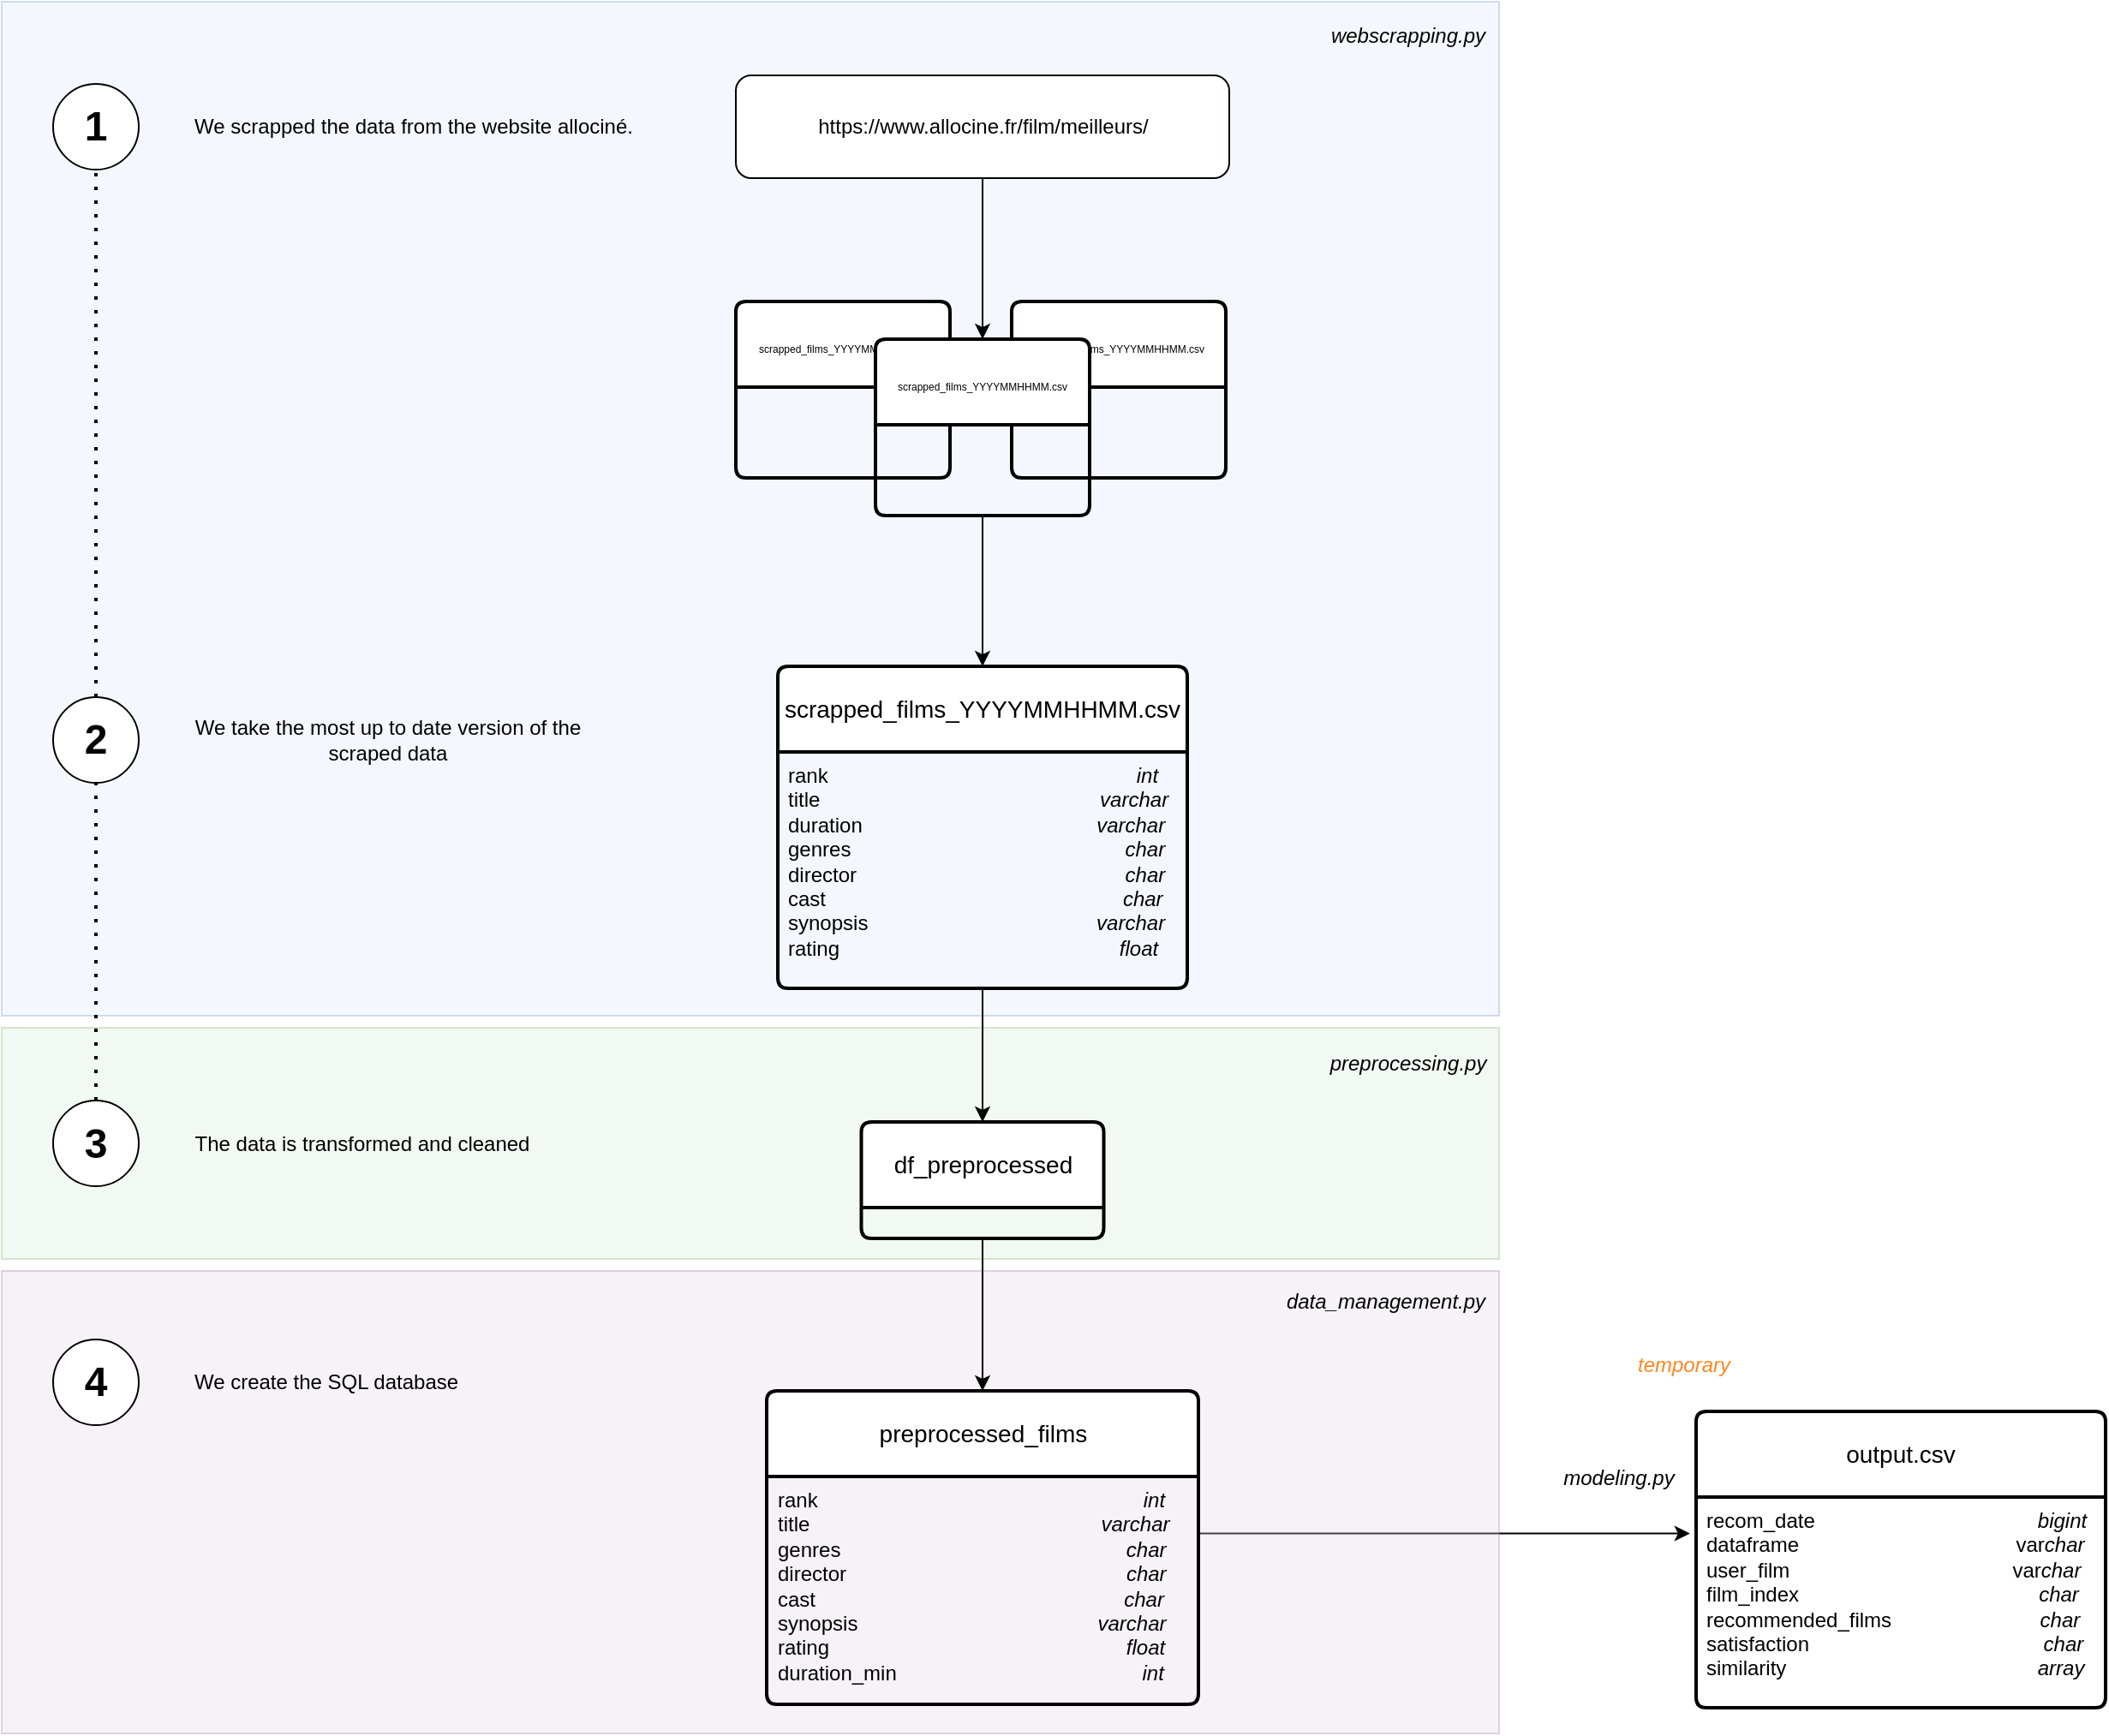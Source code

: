 <mxfile version="21.3.5" type="github">
  <diagram name="Page-1" id="RjCxhjMG5KbP_nqhRtp3">
    <mxGraphModel dx="2199" dy="960" grid="0" gridSize="10" guides="1" tooltips="1" connect="1" arrows="1" fold="1" page="0" pageScale="1" pageWidth="827" pageHeight="1169" math="0" shadow="0">
      <root>
        <mxCell id="0" />
        <mxCell id="1" parent="0" />
        <mxCell id="uJ_gCBMD8Is41iQEiKez-29" value="" style="rounded=0;whiteSpace=wrap;html=1;fillColor=#dae8fc;strokeColor=#6c8ebf;opacity=30;" vertex="1" parent="1">
          <mxGeometry x="-220" y="17" width="874" height="592" as="geometry" />
        </mxCell>
        <mxCell id="uJ_gCBMD8Is41iQEiKez-22" value="We take the most up to date version of the&lt;br&gt;scraped data" style="text;html=1;align=center;verticalAlign=middle;resizable=0;points=[];autosize=1;strokeColor=none;fillColor=none;" vertex="1" parent="1">
          <mxGeometry x="-117" y="427.5" width="243" height="41" as="geometry" />
        </mxCell>
        <mxCell id="QvHbqH3VG2zDnp77krn9-10" value="webscrapping.py" style="text;html=1;strokeColor=none;fillColor=none;align=center;verticalAlign=middle;whiteSpace=wrap;rounded=0;fontStyle=2" parent="1" vertex="1">
          <mxGeometry x="571" y="22" width="60" height="30" as="geometry" />
        </mxCell>
        <mxCell id="uJ_gCBMD8Is41iQEiKez-8" style="edgeStyle=orthogonalEdgeStyle;rounded=0;orthogonalLoop=1;jettySize=auto;html=1;exitX=0.5;exitY=1;exitDx=0;exitDy=0;entryX=0.5;entryY=0;entryDx=0;entryDy=0;" edge="1" parent="1" source="DFwWn_DKLroZGIDrzsYz-1" target="3sKjhCG4QqQidB9nRvCR-2">
          <mxGeometry relative="1" as="geometry" />
        </mxCell>
        <mxCell id="DFwWn_DKLroZGIDrzsYz-1" value="https://www.allocine.fr/film/meilleurs/" style="rounded=1;whiteSpace=wrap;html=1;" parent="1" vertex="1">
          <mxGeometry x="208.5" y="60" width="288" height="60" as="geometry" />
        </mxCell>
        <mxCell id="3sKjhCG4QqQidB9nRvCR-4" value="&lt;font style=&quot;font-size: 6px;&quot;&gt;scrapped_films_YYYYMMHHMM.csv&lt;/font&gt;" style="swimlane;childLayout=stackLayout;horizontal=1;startSize=50;horizontalStack=0;rounded=1;fontSize=14;fontStyle=0;strokeWidth=2;resizeParent=0;resizeLast=1;shadow=0;dashed=0;align=center;arcSize=4;whiteSpace=wrap;html=1;" parent="1" vertex="1">
          <mxGeometry x="208.5" y="192" width="125" height="103" as="geometry" />
        </mxCell>
        <mxCell id="3sKjhCG4QqQidB9nRvCR-5" value="&lt;font style=&quot;font-size: 6px;&quot;&gt;scrapped_films_YYYYMMHHMM.csv&lt;/font&gt;" style="swimlane;childLayout=stackLayout;horizontal=1;startSize=50;horizontalStack=0;rounded=1;fontSize=14;fontStyle=0;strokeWidth=2;resizeParent=0;resizeLast=1;shadow=0;dashed=0;align=center;arcSize=4;whiteSpace=wrap;html=1;labelBackgroundColor=#FFFFFF;" parent="1" vertex="1">
          <mxGeometry x="369.5" y="192" width="125" height="103" as="geometry" />
        </mxCell>
        <mxCell id="uJ_gCBMD8Is41iQEiKez-9" style="edgeStyle=orthogonalEdgeStyle;rounded=0;orthogonalLoop=1;jettySize=auto;html=1;exitX=0.5;exitY=1;exitDx=0;exitDy=0;entryX=0.5;entryY=0;entryDx=0;entryDy=0;" edge="1" parent="1" source="3sKjhCG4QqQidB9nRvCR-2" target="Kb5XjLtIZUl5t38yNHnz-1">
          <mxGeometry relative="1" as="geometry">
            <mxPoint x="351.857" y="352.601" as="targetPoint" />
          </mxGeometry>
        </mxCell>
        <mxCell id="3sKjhCG4QqQidB9nRvCR-2" value="&lt;font style=&quot;font-size: 6px;&quot;&gt;scrapped_films_YYYYMMHHMM.csv&lt;/font&gt;" style="swimlane;childLayout=stackLayout;horizontal=1;startSize=50;horizontalStack=0;rounded=1;fontSize=14;fontStyle=0;strokeWidth=2;resizeParent=0;resizeLast=1;shadow=0;dashed=0;align=center;arcSize=4;whiteSpace=wrap;html=1;labelBackgroundColor=default;" parent="1" vertex="1">
          <mxGeometry x="290" y="214" width="125" height="103" as="geometry" />
        </mxCell>
        <mxCell id="uJ_gCBMD8Is41iQEiKez-30" value="" style="rounded=0;whiteSpace=wrap;html=1;fillColor=#d5e8d4;strokeColor=#82b366;opacity=30;" vertex="1" parent="1">
          <mxGeometry x="-220" y="616" width="874" height="135" as="geometry" />
        </mxCell>
        <mxCell id="QvHbqH3VG2zDnp77krn9-6" value="preprocessing.py" style="text;html=1;strokeColor=none;fillColor=none;align=center;verticalAlign=middle;whiteSpace=wrap;rounded=0;fontStyle=2" parent="1" vertex="1">
          <mxGeometry x="571" y="622" width="60" height="30" as="geometry" />
        </mxCell>
        <mxCell id="uJ_gCBMD8Is41iQEiKez-10" value="df_preprocessed" style="swimlane;childLayout=stackLayout;horizontal=1;startSize=50;horizontalStack=0;rounded=1;fontSize=14;fontStyle=0;strokeWidth=2;resizeParent=0;resizeLast=1;shadow=0;dashed=0;align=center;arcSize=4;whiteSpace=wrap;html=1;" vertex="1" parent="1">
          <mxGeometry x="281.75" y="671" width="141.5" height="68" as="geometry" />
        </mxCell>
        <mxCell id="uJ_gCBMD8Is41iQEiKez-13" style="edgeStyle=orthogonalEdgeStyle;rounded=0;orthogonalLoop=1;jettySize=auto;html=1;exitX=0.5;exitY=1;exitDx=0;exitDy=0;entryX=0.5;entryY=0;entryDx=0;entryDy=0;" edge="1" parent="1" source="Kb5XjLtIZUl5t38yNHnz-2" target="uJ_gCBMD8Is41iQEiKez-10">
          <mxGeometry relative="1" as="geometry" />
        </mxCell>
        <mxCell id="Kb5XjLtIZUl5t38yNHnz-1" value="scrapped_films_YYYYMMHHMM.csv" style="swimlane;childLayout=stackLayout;horizontal=1;startSize=50;horizontalStack=0;rounded=1;fontSize=14;fontStyle=0;strokeWidth=2;resizeParent=0;resizeLast=1;shadow=0;dashed=0;align=center;arcSize=4;whiteSpace=wrap;html=1;" parent="1" vertex="1">
          <mxGeometry x="233" y="405" width="239" height="188" as="geometry" />
        </mxCell>
        <mxCell id="Kb5XjLtIZUl5t38yNHnz-2" value="rank&amp;nbsp; &amp;nbsp; &amp;nbsp; &amp;nbsp; &amp;nbsp; &amp;nbsp; &amp;nbsp; &amp;nbsp; &amp;nbsp; &amp;nbsp; &amp;nbsp; &amp;nbsp; &amp;nbsp; &amp;nbsp; &amp;nbsp; &amp;nbsp; &amp;nbsp; &amp;nbsp; &amp;nbsp; &amp;nbsp; &amp;nbsp; &amp;nbsp; &amp;nbsp; &amp;nbsp; &amp;nbsp; &amp;nbsp; &amp;nbsp; &lt;i&gt;int&lt;/i&gt;&lt;br&gt;title&amp;nbsp; &amp;nbsp; &amp;nbsp; &amp;nbsp; &amp;nbsp; &amp;nbsp; &amp;nbsp; &amp;nbsp; &amp;nbsp; &amp;nbsp; &amp;nbsp; &amp;nbsp; &amp;nbsp; &amp;nbsp; &amp;nbsp; &amp;nbsp; &amp;nbsp; &amp;nbsp; &amp;nbsp; &amp;nbsp; &amp;nbsp; &amp;nbsp; &amp;nbsp; &amp;nbsp; &amp;nbsp;&lt;i&gt;varchar&lt;/i&gt;&lt;br&gt;duration&amp;nbsp; &amp;nbsp; &amp;nbsp; &amp;nbsp; &amp;nbsp; &amp;nbsp; &amp;nbsp; &amp;nbsp; &amp;nbsp; &amp;nbsp; &amp;nbsp; &amp;nbsp; &amp;nbsp; &amp;nbsp; &amp;nbsp; &amp;nbsp; &amp;nbsp; &amp;nbsp; &amp;nbsp; &amp;nbsp; &amp;nbsp;&lt;i&gt;varchar&lt;/i&gt;&lt;br&gt;genres&amp;nbsp; &amp;nbsp; &amp;nbsp; &amp;nbsp; &amp;nbsp; &amp;nbsp; &amp;nbsp; &amp;nbsp; &amp;nbsp; &amp;nbsp; &amp;nbsp; &amp;nbsp; &amp;nbsp; &amp;nbsp; &amp;nbsp; &amp;nbsp; &amp;nbsp; &amp;nbsp; &amp;nbsp; &amp;nbsp; &amp;nbsp; &amp;nbsp; &amp;nbsp; &amp;nbsp;&amp;nbsp;&lt;i&gt;char&lt;/i&gt;&lt;br&gt;director&amp;nbsp;&lt;span style=&quot;white-space: pre;&quot;&gt; &lt;/span&gt;&lt;span style=&quot;white-space: pre;&quot;&gt; &lt;/span&gt;&lt;span style=&quot;white-space: pre;&quot;&gt; &lt;/span&gt;&lt;span style=&quot;white-space: pre;&quot;&gt; &lt;/span&gt;&lt;span style=&quot;white-space: pre;&quot;&gt; &lt;/span&gt;&lt;span style=&quot;white-space: pre;&quot;&gt; &lt;/span&gt;&amp;nbsp; &amp;nbsp; &amp;nbsp; &amp;nbsp; &amp;nbsp; &amp;nbsp; &amp;nbsp; &amp;nbsp; &amp;nbsp; &amp;nbsp; &amp;nbsp; &amp;nbsp; &amp;nbsp; &amp;nbsp; &amp;nbsp; &amp;nbsp; &amp;nbsp; &amp;nbsp; &amp;nbsp; &amp;nbsp; &lt;i&gt;char&lt;/i&gt;&lt;br&gt;cast&lt;span style=&quot;white-space: pre;&quot;&gt; &lt;/span&gt;&lt;span style=&quot;white-space: pre;&quot;&gt; &lt;/span&gt;&lt;span style=&quot;white-space: pre;&quot;&gt; &lt;/span&gt;&lt;span style=&quot;white-space: pre;&quot;&gt; &lt;/span&gt;&lt;span style=&quot;white-space: pre;&quot;&gt; &lt;/span&gt;&lt;span style=&quot;white-space: pre;&quot;&gt; &lt;/span&gt;&amp;nbsp; &amp;nbsp; &amp;nbsp; &amp;nbsp; &amp;nbsp; &amp;nbsp; &amp;nbsp; &amp;nbsp; &amp;nbsp; &amp;nbsp; &amp;nbsp; &amp;nbsp; &amp;nbsp; &amp;nbsp; &amp;nbsp; &amp;nbsp; &amp;nbsp; &amp;nbsp; &amp;nbsp; &amp;nbsp; &amp;nbsp; &amp;nbsp; &amp;nbsp; &lt;i&gt;char&lt;/i&gt;&lt;br&gt;synopsis&amp;nbsp; &amp;nbsp; &amp;nbsp; &amp;nbsp; &amp;nbsp; &amp;nbsp; &amp;nbsp; &amp;nbsp; &amp;nbsp; &amp;nbsp; &amp;nbsp; &amp;nbsp; &amp;nbsp; &amp;nbsp; &amp;nbsp; &amp;nbsp; &amp;nbsp; &amp;nbsp; &amp;nbsp; &amp;nbsp;&amp;nbsp;&lt;i&gt;varchar&lt;/i&gt;&lt;br&gt;rating&amp;nbsp; &amp;nbsp; &amp;nbsp; &amp;nbsp; &amp;nbsp; &amp;nbsp; &amp;nbsp; &amp;nbsp; &amp;nbsp; &amp;nbsp; &amp;nbsp; &amp;nbsp; &amp;nbsp; &amp;nbsp; &amp;nbsp; &amp;nbsp; &amp;nbsp; &amp;nbsp; &amp;nbsp; &amp;nbsp; &amp;nbsp; &amp;nbsp; &amp;nbsp; &amp;nbsp; &amp;nbsp;&lt;i&gt;float&lt;/i&gt;" style="align=left;strokeColor=none;fillColor=none;spacingLeft=4;fontSize=12;verticalAlign=top;resizable=0;rotatable=0;part=1;html=1;" parent="Kb5XjLtIZUl5t38yNHnz-1" vertex="1">
          <mxGeometry y="50" width="239" height="138" as="geometry" />
        </mxCell>
        <mxCell id="cxUHyoQVY_qUX_Ju6CSP-2" value="modeling.py" style="text;html=1;strokeColor=none;fillColor=none;align=center;verticalAlign=middle;whiteSpace=wrap;rounded=0;fontStyle=2" parent="1" vertex="1">
          <mxGeometry x="694" y="864" width="60" height="30" as="geometry" />
        </mxCell>
        <mxCell id="cxUHyoQVY_qUX_Ju6CSP-3" value="output.csv" style="swimlane;childLayout=stackLayout;horizontal=1;startSize=50;horizontalStack=0;rounded=1;fontSize=14;fontStyle=0;strokeWidth=2;resizeParent=0;resizeLast=1;shadow=0;dashed=0;align=center;arcSize=4;whiteSpace=wrap;html=1;fillColor=default;swimlaneFillColor=default;gradientColor=none;" parent="1" vertex="1">
          <mxGeometry x="769" y="840" width="239" height="173" as="geometry" />
        </mxCell>
        <mxCell id="cxUHyoQVY_qUX_Ju6CSP-4" value="recom_date&amp;nbsp; &amp;nbsp; &amp;nbsp; &amp;nbsp; &amp;nbsp; &amp;nbsp; &amp;nbsp; &amp;nbsp; &amp;nbsp; &amp;nbsp; &amp;nbsp; &amp;nbsp; &amp;nbsp; &amp;nbsp; &amp;nbsp; &amp;nbsp; &amp;nbsp; &amp;nbsp; &amp;nbsp; &amp;nbsp;&lt;i&gt;bigint&lt;/i&gt;&lt;br&gt;dataframe&amp;nbsp; &amp;nbsp; &amp;nbsp; &amp;nbsp; &amp;nbsp; &amp;nbsp; &amp;nbsp; &amp;nbsp; &amp;nbsp; &amp;nbsp; &amp;nbsp; &amp;nbsp; &amp;nbsp; &amp;nbsp; &amp;nbsp; &amp;nbsp; &amp;nbsp; &amp;nbsp; &amp;nbsp; var&lt;i&gt;char&lt;/i&gt;&lt;br&gt;user_film&amp;nbsp; &amp;nbsp; &amp;nbsp; &amp;nbsp; &amp;nbsp; &amp;nbsp; &amp;nbsp; &amp;nbsp; &amp;nbsp; &amp;nbsp; &amp;nbsp; &amp;nbsp; &amp;nbsp; &amp;nbsp; &amp;nbsp; &amp;nbsp; &amp;nbsp; &amp;nbsp; &amp;nbsp; &amp;nbsp;var&lt;i&gt;char&lt;/i&gt;&lt;br&gt;film_index&amp;nbsp; &amp;nbsp; &amp;nbsp; &amp;nbsp; &amp;nbsp; &amp;nbsp; &amp;nbsp; &amp;nbsp; &amp;nbsp; &amp;nbsp; &amp;nbsp; &amp;nbsp; &amp;nbsp; &amp;nbsp; &amp;nbsp; &amp;nbsp; &amp;nbsp; &amp;nbsp; &amp;nbsp; &amp;nbsp; &amp;nbsp;&amp;nbsp;&lt;i&gt;char&lt;/i&gt;&lt;br&gt;recommended_films&amp;nbsp;&lt;span style=&quot;white-space: pre;&quot;&gt; &lt;/span&gt;&lt;span style=&quot;white-space: pre;&quot;&gt; &lt;/span&gt;&lt;span style=&quot;white-space: pre;&quot;&gt; &lt;/span&gt;&lt;span style=&quot;white-space: pre;&quot;&gt; &lt;/span&gt;&lt;span style=&quot;white-space: pre;&quot;&gt; &lt;/span&gt;&lt;span style=&quot;white-space: pre;&quot;&gt; &lt;/span&gt;&amp;nbsp; &amp;nbsp; &amp;nbsp; &amp;nbsp; &amp;nbsp; &amp;nbsp; &amp;nbsp; &amp;nbsp; &amp;nbsp; &amp;nbsp;&lt;i&gt;char&lt;/i&gt;&lt;br&gt;satisfaction&lt;span style=&quot;white-space: pre;&quot;&gt; &lt;/span&gt;&lt;span style=&quot;white-space: pre;&quot;&gt; &lt;/span&gt;&lt;span style=&quot;white-space: pre;&quot;&gt; &lt;/span&gt;&lt;span style=&quot;white-space: pre;&quot;&gt; &lt;/span&gt;&lt;span style=&quot;white-space: pre;&quot;&gt; &lt;/span&gt;&lt;span style=&quot;white-space: pre;&quot;&gt; &lt;/span&gt;&amp;nbsp; &amp;nbsp; &amp;nbsp; &amp;nbsp; &amp;nbsp; &amp;nbsp; &amp;nbsp; &amp;nbsp; &amp;nbsp; &amp;nbsp; &amp;nbsp; &amp;nbsp; &amp;nbsp; &amp;nbsp; &amp;nbsp; &amp;nbsp; &amp;nbsp; &amp;nbsp;&lt;i&gt;char&lt;/i&gt;&lt;br&gt;similarity&amp;nbsp; &amp;nbsp; &amp;nbsp; &amp;nbsp; &amp;nbsp; &amp;nbsp; &amp;nbsp; &amp;nbsp; &amp;nbsp; &amp;nbsp; &amp;nbsp; &amp;nbsp; &amp;nbsp; &amp;nbsp; &amp;nbsp; &amp;nbsp; &amp;nbsp; &amp;nbsp; &amp;nbsp; &amp;nbsp; &amp;nbsp; &amp;nbsp;&amp;nbsp;&lt;i&gt;array&lt;/i&gt;" style="align=left;strokeColor=none;fillColor=none;spacingLeft=4;fontSize=12;verticalAlign=top;resizable=0;rotatable=0;part=1;html=1;" parent="cxUHyoQVY_qUX_Ju6CSP-3" vertex="1">
          <mxGeometry y="50" width="239" height="123" as="geometry" />
        </mxCell>
        <mxCell id="uJ_gCBMD8Is41iQEiKez-5" value="&lt;i&gt;temporary&lt;/i&gt;" style="text;html=1;strokeColor=none;fillColor=none;align=center;verticalAlign=middle;whiteSpace=wrap;rounded=0;fontColor=#FF871F;" vertex="1" parent="1">
          <mxGeometry x="732" y="798" width="60" height="30" as="geometry" />
        </mxCell>
        <mxCell id="uJ_gCBMD8Is41iQEiKez-6" style="edgeStyle=orthogonalEdgeStyle;rounded=0;orthogonalLoop=1;jettySize=auto;html=1;exitX=1;exitY=0.25;exitDx=0;exitDy=0;entryX=-0.015;entryY=0.173;entryDx=0;entryDy=0;entryPerimeter=0;" edge="1" parent="1" source="QvHbqH3VG2zDnp77krn9-4" target="cxUHyoQVY_qUX_Ju6CSP-4">
          <mxGeometry relative="1" as="geometry" />
        </mxCell>
        <mxCell id="uJ_gCBMD8Is41iQEiKez-21" value="&lt;h1&gt;2&lt;/h1&gt;" style="ellipse;whiteSpace=wrap;html=1;aspect=fixed;" vertex="1" parent="1">
          <mxGeometry x="-190" y="423" width="50" height="50" as="geometry" />
        </mxCell>
        <mxCell id="uJ_gCBMD8Is41iQEiKez-31" value="&lt;h1&gt;3&lt;/h1&gt;" style="ellipse;whiteSpace=wrap;html=1;aspect=fixed;" vertex="1" parent="1">
          <mxGeometry x="-190" y="658.5" width="50" height="50" as="geometry" />
        </mxCell>
        <mxCell id="uJ_gCBMD8Is41iQEiKez-32" value="The data is transformed and cleaned" style="text;html=1;align=center;verticalAlign=middle;resizable=0;points=[];autosize=1;strokeColor=none;fillColor=none;" vertex="1" parent="1">
          <mxGeometry x="-117" y="670.5" width="213" height="26" as="geometry" />
        </mxCell>
        <mxCell id="uJ_gCBMD8Is41iQEiKez-33" value="" style="endArrow=none;dashed=1;html=1;dashPattern=1 3;strokeWidth=2;rounded=0;entryX=0.5;entryY=1;entryDx=0;entryDy=0;exitX=0.5;exitY=0;exitDx=0;exitDy=0;" edge="1" parent="1" source="uJ_gCBMD8Is41iQEiKez-31" target="uJ_gCBMD8Is41iQEiKez-21">
          <mxGeometry width="50" height="50" relative="1" as="geometry">
            <mxPoint x="265" y="650" as="sourcePoint" />
            <mxPoint x="315" y="600" as="targetPoint" />
          </mxGeometry>
        </mxCell>
        <mxCell id="uJ_gCBMD8Is41iQEiKez-20" value="We scrapped the data from the website allociné." style="text;html=1;align=center;verticalAlign=middle;resizable=0;points=[];autosize=1;strokeColor=none;fillColor=none;" vertex="1" parent="1">
          <mxGeometry x="-117" y="77" width="274" height="26" as="geometry" />
        </mxCell>
        <mxCell id="uJ_gCBMD8Is41iQEiKez-18" value="&lt;h1&gt;1&lt;/h1&gt;" style="ellipse;whiteSpace=wrap;html=1;aspect=fixed;" vertex="1" parent="1">
          <mxGeometry x="-190" y="65" width="50" height="50" as="geometry" />
        </mxCell>
        <mxCell id="uJ_gCBMD8Is41iQEiKez-36" value="" style="rounded=0;whiteSpace=wrap;html=1;fillColor=#e1d5e7;strokeColor=#9673a6;opacity=30;" vertex="1" parent="1">
          <mxGeometry x="-220" y="758" width="874" height="270" as="geometry" />
        </mxCell>
        <mxCell id="uJ_gCBMD8Is41iQEiKez-34" value="" style="endArrow=none;dashed=1;html=1;dashPattern=1 3;strokeWidth=2;rounded=0;entryX=0.5;entryY=1;entryDx=0;entryDy=0;exitX=0.5;exitY=0;exitDx=0;exitDy=0;" edge="1" parent="1" source="uJ_gCBMD8Is41iQEiKez-21" target="uJ_gCBMD8Is41iQEiKez-18">
          <mxGeometry width="50" height="50" relative="1" as="geometry">
            <mxPoint x="265" y="521" as="sourcePoint" />
            <mxPoint x="315" y="471" as="targetPoint" />
          </mxGeometry>
        </mxCell>
        <mxCell id="3sKjhCG4QqQidB9nRvCR-1" value="data_management.py" style="text;html=1;strokeColor=none;fillColor=none;align=center;verticalAlign=middle;whiteSpace=wrap;rounded=0;fontStyle=2" parent="1" vertex="1">
          <mxGeometry x="558" y="761" width="60" height="30" as="geometry" />
        </mxCell>
        <mxCell id="QvHbqH3VG2zDnp77krn9-3" value="preprocessed_films" style="swimlane;childLayout=stackLayout;horizontal=1;startSize=50;horizontalStack=0;rounded=1;fontSize=14;fontStyle=0;strokeWidth=2;resizeParent=0;resizeLast=1;shadow=0;dashed=0;align=center;arcSize=4;whiteSpace=wrap;html=1;" parent="1" vertex="1">
          <mxGeometry x="226.5" y="828" width="252" height="183" as="geometry" />
        </mxCell>
        <mxCell id="QvHbqH3VG2zDnp77krn9-4" value="rank&amp;nbsp; &amp;nbsp; &amp;nbsp; &amp;nbsp; &amp;nbsp; &amp;nbsp; &amp;nbsp; &amp;nbsp; &amp;nbsp; &amp;nbsp; &amp;nbsp; &amp;nbsp; &amp;nbsp; &amp;nbsp; &amp;nbsp; &amp;nbsp; &amp;nbsp; &amp;nbsp; &amp;nbsp; &amp;nbsp; &amp;nbsp; &amp;nbsp; &amp;nbsp; &amp;nbsp; &amp;nbsp; &amp;nbsp; &amp;nbsp; &amp;nbsp; &amp;nbsp;&lt;i&gt;int&lt;/i&gt;&lt;br&gt;title&amp;nbsp; &amp;nbsp; &amp;nbsp; &amp;nbsp; &amp;nbsp; &amp;nbsp; &amp;nbsp; &amp;nbsp; &amp;nbsp; &amp;nbsp; &amp;nbsp; &amp;nbsp; &amp;nbsp; &amp;nbsp; &amp;nbsp; &amp;nbsp; &amp;nbsp; &amp;nbsp; &amp;nbsp; &amp;nbsp; &amp;nbsp; &amp;nbsp; &amp;nbsp; &amp;nbsp; &amp;nbsp; &amp;nbsp;&lt;i&gt;varchar&lt;/i&gt;&lt;br&gt;genres&amp;nbsp; &amp;nbsp; &amp;nbsp; &amp;nbsp; &amp;nbsp; &amp;nbsp; &amp;nbsp; &amp;nbsp; &amp;nbsp; &amp;nbsp; &amp;nbsp; &amp;nbsp; &amp;nbsp; &amp;nbsp; &amp;nbsp; &amp;nbsp; &amp;nbsp; &amp;nbsp; &amp;nbsp; &amp;nbsp; &amp;nbsp; &amp;nbsp; &amp;nbsp; &amp;nbsp; &amp;nbsp;&amp;nbsp;&lt;i&gt;char&lt;/i&gt;&lt;br&gt;director&amp;nbsp;&lt;span style=&quot;white-space: pre;&quot;&gt; &lt;/span&gt;&lt;span style=&quot;white-space: pre;&quot;&gt; &lt;/span&gt;&lt;span style=&quot;white-space: pre;&quot;&gt; &lt;/span&gt;&lt;span style=&quot;white-space: pre;&quot;&gt; &lt;/span&gt;&lt;span style=&quot;white-space: pre;&quot;&gt; &lt;/span&gt;&lt;span style=&quot;white-space: pre;&quot;&gt; &lt;/span&gt;&amp;nbsp; &amp;nbsp; &amp;nbsp; &amp;nbsp; &amp;nbsp; &amp;nbsp; &amp;nbsp; &amp;nbsp; &amp;nbsp; &amp;nbsp; &amp;nbsp; &amp;nbsp; &amp;nbsp; &amp;nbsp; &amp;nbsp; &amp;nbsp; &amp;nbsp; &amp;nbsp; &amp;nbsp; &amp;nbsp; &amp;nbsp;&amp;nbsp;&lt;i&gt;char&lt;/i&gt;&lt;br&gt;cast&lt;span style=&quot;white-space: pre;&quot;&gt; &lt;/span&gt;&lt;span style=&quot;white-space: pre;&quot;&gt; &lt;/span&gt;&lt;span style=&quot;white-space: pre;&quot;&gt; &lt;/span&gt;&lt;span style=&quot;white-space: pre;&quot;&gt; &lt;/span&gt;&lt;span style=&quot;white-space: pre;&quot;&gt; &lt;/span&gt;&lt;span style=&quot;white-space: pre;&quot;&gt; &lt;/span&gt;&amp;nbsp; &amp;nbsp; &amp;nbsp; &amp;nbsp; &amp;nbsp; &amp;nbsp; &amp;nbsp; &amp;nbsp; &amp;nbsp; &amp;nbsp; &amp;nbsp; &amp;nbsp; &amp;nbsp; &amp;nbsp; &amp;nbsp; &amp;nbsp; &amp;nbsp; &amp;nbsp; &amp;nbsp; &amp;nbsp; &amp;nbsp; &amp;nbsp; &amp;nbsp; &amp;nbsp;&amp;nbsp;&lt;i&gt;char&lt;/i&gt;&lt;br&gt;synopsis&amp;nbsp; &amp;nbsp; &amp;nbsp; &amp;nbsp; &amp;nbsp; &amp;nbsp; &amp;nbsp; &amp;nbsp; &amp;nbsp; &amp;nbsp; &amp;nbsp; &amp;nbsp; &amp;nbsp; &amp;nbsp; &amp;nbsp; &amp;nbsp; &amp;nbsp; &amp;nbsp; &amp;nbsp; &amp;nbsp; &amp;nbsp;&amp;nbsp;&lt;i&gt;varchar&lt;/i&gt;&lt;br&gt;rating&amp;nbsp; &amp;nbsp; &amp;nbsp; &amp;nbsp; &amp;nbsp; &amp;nbsp; &amp;nbsp; &amp;nbsp; &amp;nbsp; &amp;nbsp; &amp;nbsp; &amp;nbsp; &amp;nbsp; &amp;nbsp; &amp;nbsp; &amp;nbsp; &amp;nbsp; &amp;nbsp; &amp;nbsp; &amp;nbsp; &amp;nbsp; &amp;nbsp; &amp;nbsp; &amp;nbsp; &amp;nbsp; &amp;nbsp;&amp;nbsp;&lt;i&gt;float&lt;/i&gt;&lt;br&gt;duration_min&amp;nbsp; &amp;nbsp; &amp;nbsp; &amp;nbsp; &amp;nbsp; &amp;nbsp; &amp;nbsp; &amp;nbsp; &amp;nbsp; &amp;nbsp; &amp;nbsp; &amp;nbsp; &amp;nbsp; &amp;nbsp; &amp;nbsp; &amp;nbsp; &amp;nbsp; &amp;nbsp; &amp;nbsp; &amp;nbsp; &amp;nbsp; &amp;nbsp;&lt;i&gt;int&lt;/i&gt;" style="align=left;strokeColor=none;fillColor=none;spacingLeft=4;fontSize=12;verticalAlign=top;resizable=0;rotatable=0;part=1;html=1;" parent="QvHbqH3VG2zDnp77krn9-3" vertex="1">
          <mxGeometry y="50" width="252" height="133" as="geometry" />
        </mxCell>
        <mxCell id="QvHbqH3VG2zDnp77krn9-5" style="edgeStyle=orthogonalEdgeStyle;rounded=0;orthogonalLoop=1;jettySize=auto;html=1;entryX=0.5;entryY=0;entryDx=0;entryDy=0;exitX=0.5;exitY=1;exitDx=0;exitDy=0;" parent="1" source="uJ_gCBMD8Is41iQEiKez-10" target="QvHbqH3VG2zDnp77krn9-3" edge="1">
          <mxGeometry relative="1" as="geometry">
            <mxPoint x="353" y="562" as="sourcePoint" />
          </mxGeometry>
        </mxCell>
        <mxCell id="uJ_gCBMD8Is41iQEiKez-37" value="&lt;h1&gt;4&lt;/h1&gt;" style="ellipse;whiteSpace=wrap;html=1;aspect=fixed;" vertex="1" parent="1">
          <mxGeometry x="-190" y="798" width="50" height="50" as="geometry" />
        </mxCell>
        <mxCell id="uJ_gCBMD8Is41iQEiKez-38" value="We create the SQL database" style="text;html=1;align=center;verticalAlign=middle;resizable=0;points=[];autosize=1;strokeColor=none;fillColor=none;" vertex="1" parent="1">
          <mxGeometry x="-117" y="810" width="172" height="26" as="geometry" />
        </mxCell>
      </root>
    </mxGraphModel>
  </diagram>
</mxfile>
